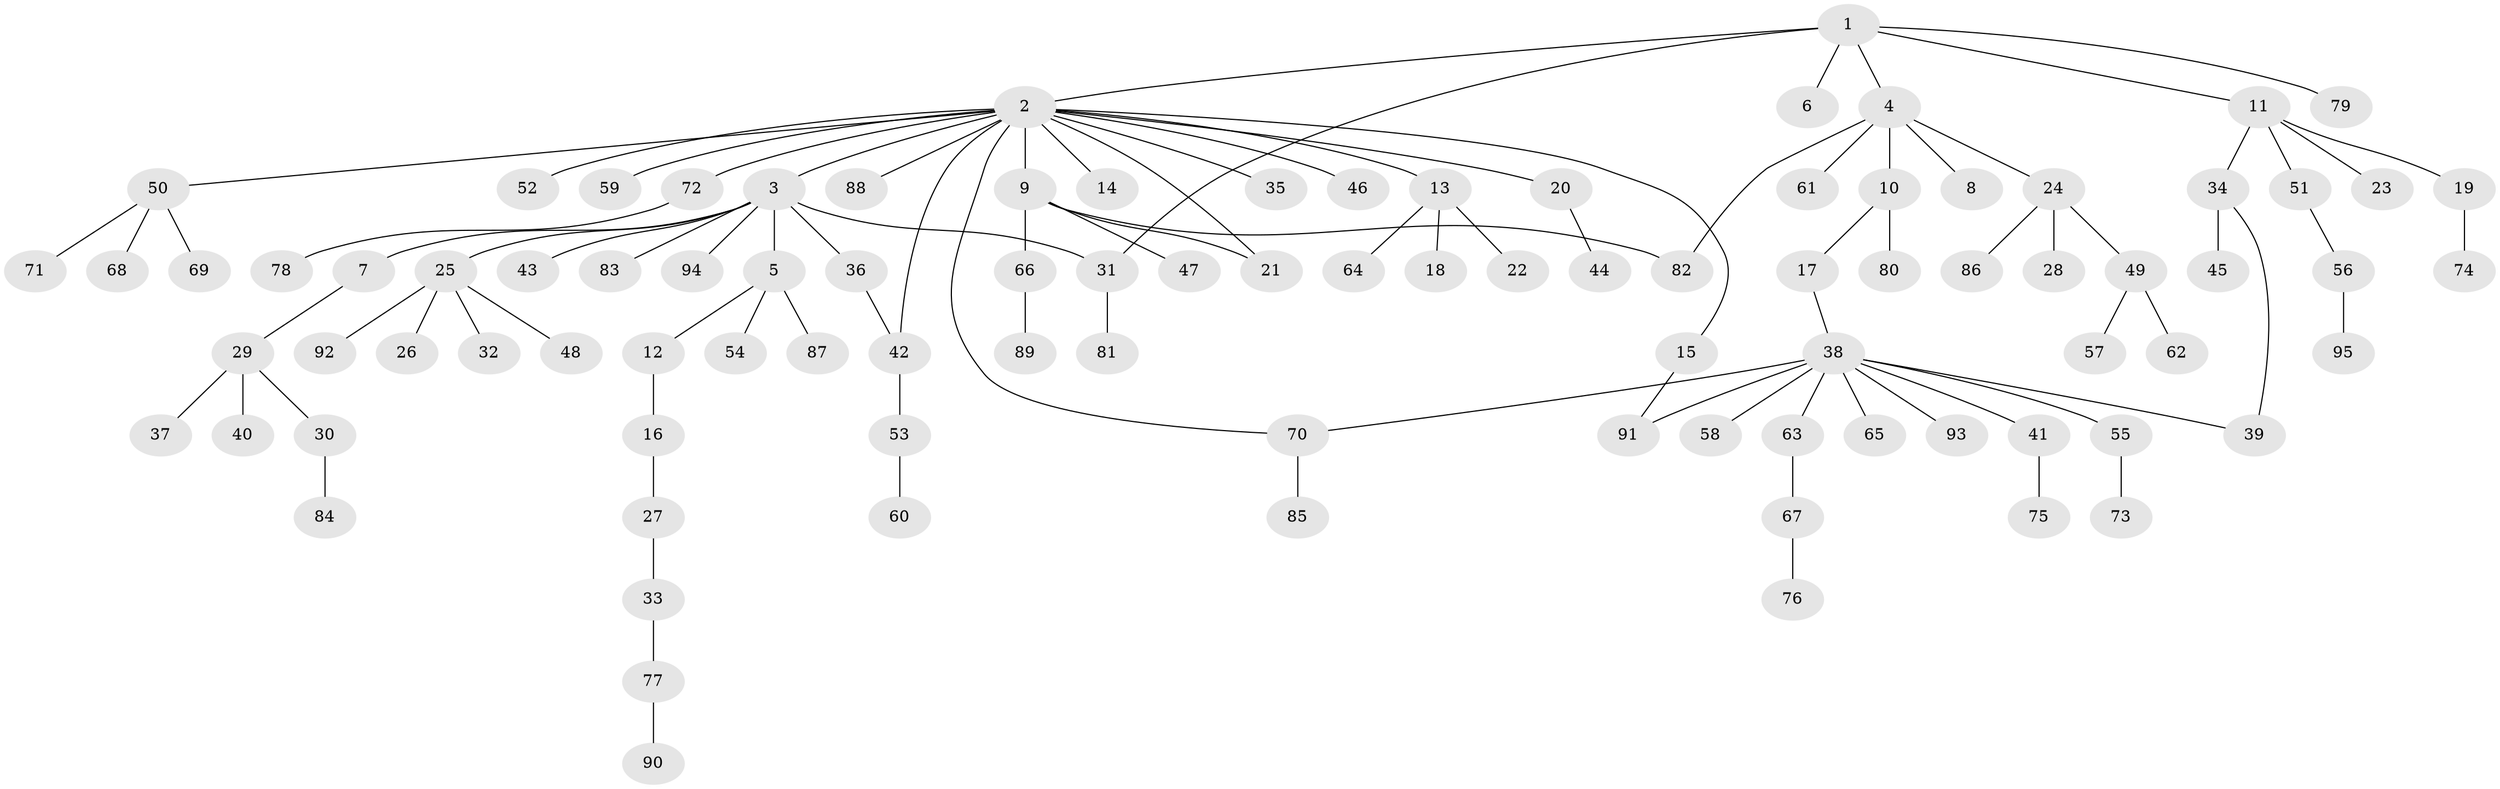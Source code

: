 // Generated by graph-tools (version 1.1) at 2025/46/03/09/25 04:46:59]
// undirected, 95 vertices, 101 edges
graph export_dot {
graph [start="1"]
  node [color=gray90,style=filled];
  1;
  2;
  3;
  4;
  5;
  6;
  7;
  8;
  9;
  10;
  11;
  12;
  13;
  14;
  15;
  16;
  17;
  18;
  19;
  20;
  21;
  22;
  23;
  24;
  25;
  26;
  27;
  28;
  29;
  30;
  31;
  32;
  33;
  34;
  35;
  36;
  37;
  38;
  39;
  40;
  41;
  42;
  43;
  44;
  45;
  46;
  47;
  48;
  49;
  50;
  51;
  52;
  53;
  54;
  55;
  56;
  57;
  58;
  59;
  60;
  61;
  62;
  63;
  64;
  65;
  66;
  67;
  68;
  69;
  70;
  71;
  72;
  73;
  74;
  75;
  76;
  77;
  78;
  79;
  80;
  81;
  82;
  83;
  84;
  85;
  86;
  87;
  88;
  89;
  90;
  91;
  92;
  93;
  94;
  95;
  1 -- 2;
  1 -- 4;
  1 -- 6;
  1 -- 11;
  1 -- 31;
  1 -- 79;
  2 -- 3;
  2 -- 9;
  2 -- 13;
  2 -- 14;
  2 -- 15;
  2 -- 20;
  2 -- 21;
  2 -- 35;
  2 -- 42;
  2 -- 46;
  2 -- 50;
  2 -- 52;
  2 -- 59;
  2 -- 70;
  2 -- 72;
  2 -- 88;
  3 -- 5;
  3 -- 7;
  3 -- 25;
  3 -- 31;
  3 -- 36;
  3 -- 43;
  3 -- 83;
  3 -- 94;
  4 -- 8;
  4 -- 10;
  4 -- 24;
  4 -- 61;
  4 -- 82;
  5 -- 12;
  5 -- 54;
  5 -- 87;
  7 -- 29;
  9 -- 21;
  9 -- 47;
  9 -- 66;
  9 -- 82;
  10 -- 17;
  10 -- 80;
  11 -- 19;
  11 -- 23;
  11 -- 34;
  11 -- 51;
  12 -- 16;
  13 -- 18;
  13 -- 22;
  13 -- 64;
  15 -- 91;
  16 -- 27;
  17 -- 38;
  19 -- 74;
  20 -- 44;
  24 -- 28;
  24 -- 49;
  24 -- 86;
  25 -- 26;
  25 -- 32;
  25 -- 48;
  25 -- 92;
  27 -- 33;
  29 -- 30;
  29 -- 37;
  29 -- 40;
  30 -- 84;
  31 -- 81;
  33 -- 77;
  34 -- 39;
  34 -- 45;
  36 -- 42;
  38 -- 39;
  38 -- 41;
  38 -- 55;
  38 -- 58;
  38 -- 63;
  38 -- 65;
  38 -- 70;
  38 -- 91;
  38 -- 93;
  41 -- 75;
  42 -- 53;
  49 -- 57;
  49 -- 62;
  50 -- 68;
  50 -- 69;
  50 -- 71;
  51 -- 56;
  53 -- 60;
  55 -- 73;
  56 -- 95;
  63 -- 67;
  66 -- 89;
  67 -- 76;
  70 -- 85;
  72 -- 78;
  77 -- 90;
}
